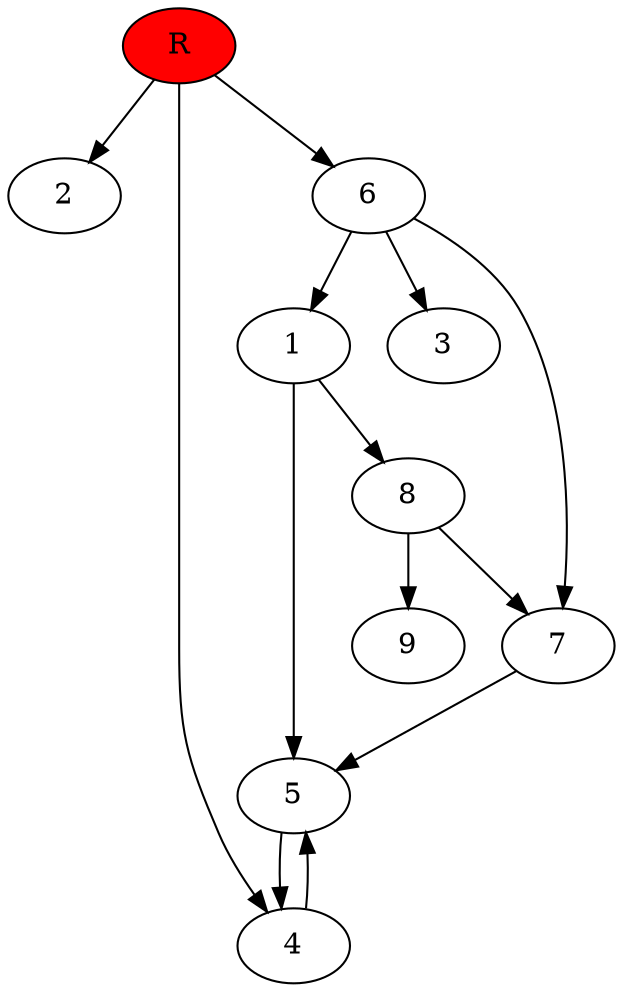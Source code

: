 digraph prb38770 {
	1
	2
	3
	4
	5
	6
	7
	8
	R [fillcolor="#ff0000" style=filled]
	1 -> 5
	1 -> 8
	4 -> 5
	5 -> 4
	6 -> 1
	6 -> 3
	6 -> 7
	7 -> 5
	8 -> 7
	8 -> 9
	R -> 2
	R -> 4
	R -> 6
}

